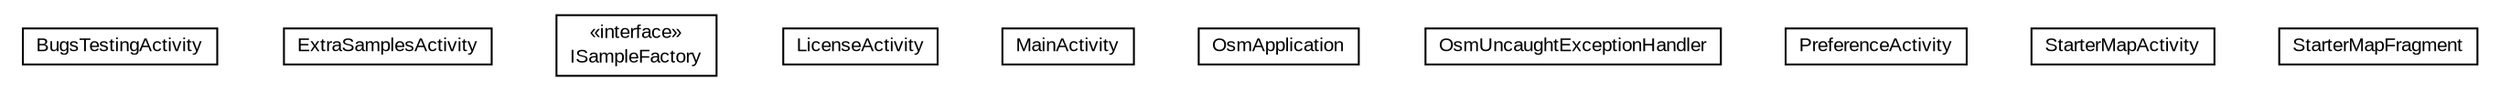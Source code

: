 #!/usr/local/bin/dot
#
# Class diagram 
# Generated by UMLGraph version R5_6-24-gf6e263 (http://www.umlgraph.org/)
#

digraph G {
	edge [fontname="arial",fontsize=10,labelfontname="arial",labelfontsize=10];
	node [fontname="arial",fontsize=10,shape=plaintext];
	nodesep=0.25;
	ranksep=0.5;
	// org.osmdroid.BugsTestingActivity
	c0 [label=<<table title="org.osmdroid.BugsTestingActivity" border="0" cellborder="1" cellspacing="0" cellpadding="2" port="p" href="./BugsTestingActivity.html">
		<tr><td><table border="0" cellspacing="0" cellpadding="1">
<tr><td align="center" balign="center"> BugsTestingActivity </td></tr>
		</table></td></tr>
		</table>>, URL="./BugsTestingActivity.html", fontname="arial", fontcolor="black", fontsize=10.0];
	// org.osmdroid.ExtraSamplesActivity
	c25 [label=<<table title="org.osmdroid.ExtraSamplesActivity" border="0" cellborder="1" cellspacing="0" cellpadding="2" port="p" href="./ExtraSamplesActivity.html">
		<tr><td><table border="0" cellspacing="0" cellpadding="1">
<tr><td align="center" balign="center"> ExtraSamplesActivity </td></tr>
		</table></td></tr>
		</table>>, URL="./ExtraSamplesActivity.html", fontname="arial", fontcolor="black", fontsize=10.0];
	// org.osmdroid.ISampleFactory
	c35 [label=<<table title="org.osmdroid.ISampleFactory" border="0" cellborder="1" cellspacing="0" cellpadding="2" port="p" href="./ISampleFactory.html">
		<tr><td><table border="0" cellspacing="0" cellpadding="1">
<tr><td align="center" balign="center"> &#171;interface&#187; </td></tr>
<tr><td align="center" balign="center"> ISampleFactory </td></tr>
		</table></td></tr>
		</table>>, URL="./ISampleFactory.html", fontname="arial", fontcolor="black", fontsize=10.0];
	// org.osmdroid.LicenseActivity
	c36 [label=<<table title="org.osmdroid.LicenseActivity" border="0" cellborder="1" cellspacing="0" cellpadding="2" port="p" href="./LicenseActivity.html">
		<tr><td><table border="0" cellspacing="0" cellpadding="1">
<tr><td align="center" balign="center"> LicenseActivity </td></tr>
		</table></td></tr>
		</table>>, URL="./LicenseActivity.html", fontname="arial", fontcolor="black", fontsize=10.0];
	// org.osmdroid.MainActivity
	c37 [label=<<table title="org.osmdroid.MainActivity" border="0" cellborder="1" cellspacing="0" cellpadding="2" port="p" href="./MainActivity.html">
		<tr><td><table border="0" cellspacing="0" cellpadding="1">
<tr><td align="center" balign="center"> MainActivity </td></tr>
		</table></td></tr>
		</table>>, URL="./MainActivity.html", fontname="arial", fontcolor="black", fontsize=10.0];
	// org.osmdroid.OsmApplication
	c42 [label=<<table title="org.osmdroid.OsmApplication" border="0" cellborder="1" cellspacing="0" cellpadding="2" port="p" href="./OsmApplication.html">
		<tr><td><table border="0" cellspacing="0" cellpadding="1">
<tr><td align="center" balign="center"> OsmApplication </td></tr>
		</table></td></tr>
		</table>>, URL="./OsmApplication.html", fontname="arial", fontcolor="black", fontsize=10.0];
	// org.osmdroid.OsmApplication.OsmUncaughtExceptionHandler
	c43 [label=<<table title="org.osmdroid.OsmApplication.OsmUncaughtExceptionHandler" border="0" cellborder="1" cellspacing="0" cellpadding="2" port="p" href="./OsmApplication.OsmUncaughtExceptionHandler.html">
		<tr><td><table border="0" cellspacing="0" cellpadding="1">
<tr><td align="center" balign="center"> OsmUncaughtExceptionHandler </td></tr>
		</table></td></tr>
		</table>>, URL="./OsmApplication.OsmUncaughtExceptionHandler.html", fontname="arial", fontcolor="black", fontsize=10.0];
	// org.osmdroid.PreferenceActivity
	c44 [label=<<table title="org.osmdroid.PreferenceActivity" border="0" cellborder="1" cellspacing="0" cellpadding="2" port="p" href="./PreferenceActivity.html">
		<tr><td><table border="0" cellspacing="0" cellpadding="1">
<tr><td align="center" balign="center"> PreferenceActivity </td></tr>
		</table></td></tr>
		</table>>, URL="./PreferenceActivity.html", fontname="arial", fontcolor="black", fontsize=10.0];
	// org.osmdroid.StarterMapActivity
	c191 [label=<<table title="org.osmdroid.StarterMapActivity" border="0" cellborder="1" cellspacing="0" cellpadding="2" port="p" href="./StarterMapActivity.html">
		<tr><td><table border="0" cellspacing="0" cellpadding="1">
<tr><td align="center" balign="center"> StarterMapActivity </td></tr>
		</table></td></tr>
		</table>>, URL="./StarterMapActivity.html", fontname="arial", fontcolor="black", fontsize=10.0];
	// org.osmdroid.StarterMapFragment
	c192 [label=<<table title="org.osmdroid.StarterMapFragment" border="0" cellborder="1" cellspacing="0" cellpadding="2" port="p" href="./StarterMapFragment.html">
		<tr><td><table border="0" cellspacing="0" cellpadding="1">
<tr><td align="center" balign="center"> StarterMapFragment </td></tr>
		</table></td></tr>
		</table>>, URL="./StarterMapFragment.html", fontname="arial", fontcolor="black", fontsize=10.0];
}

